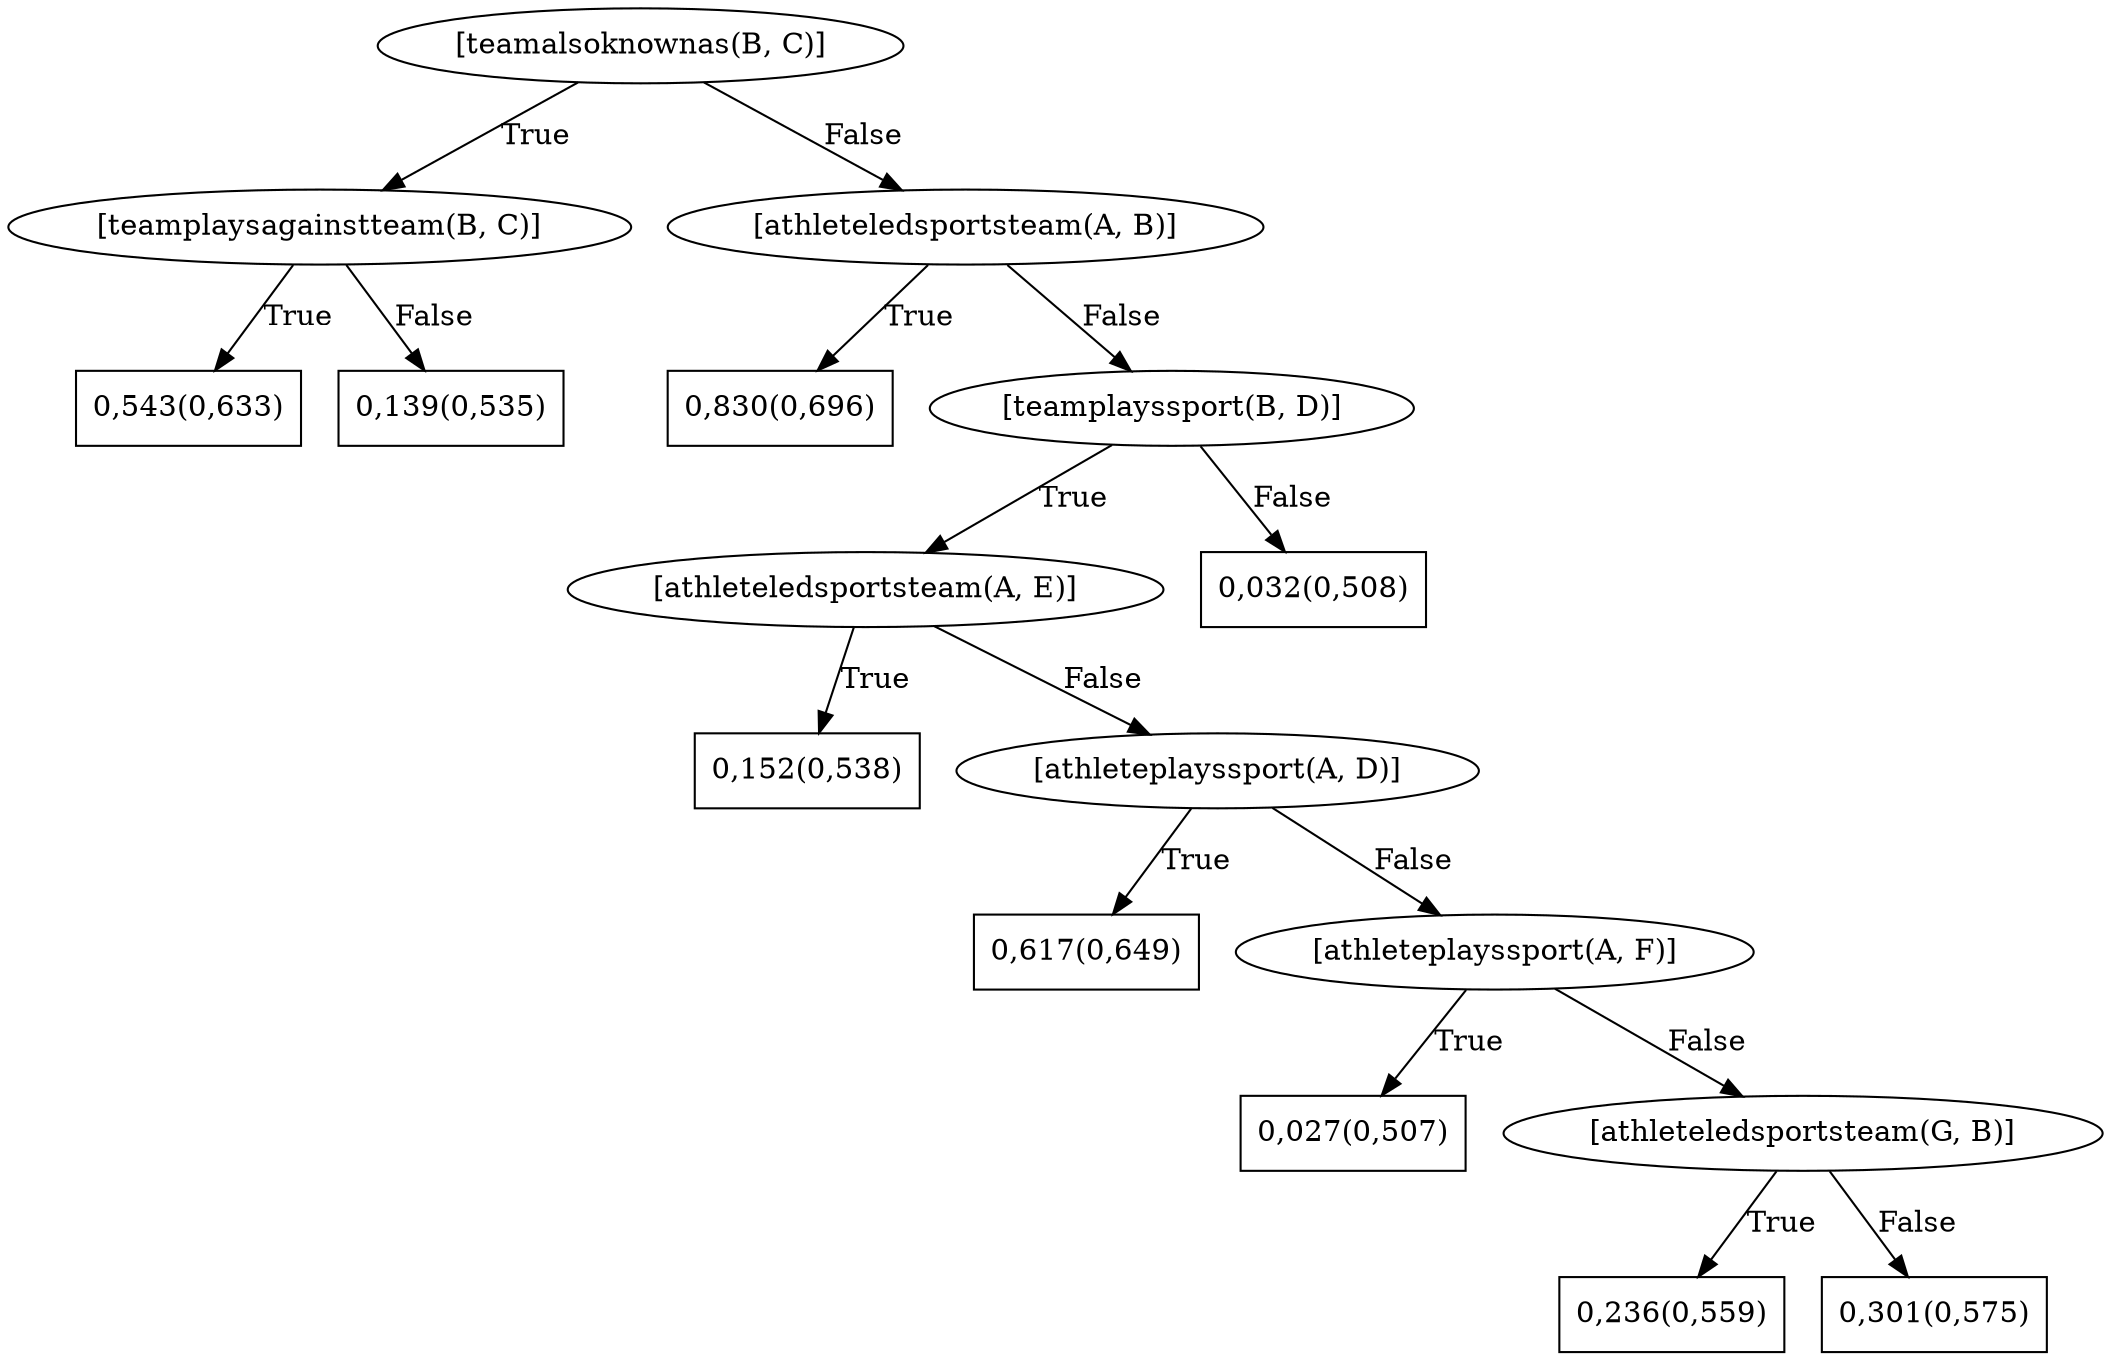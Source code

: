 digraph G{ 
1[label = "[teamalsoknownas(B, C)]"];
1 -> 2[label="True"];
1 -> 3[label="False"];
2[label = "[teamplaysagainstteam(B, C)]"];
2 -> 4[label="True"];
2 -> 5[label="False"];
4[shape = box,label = "0,543(0,633)"];
5[shape = box,label = "0,139(0,535)"];
3[label = "[athleteledsportsteam(A, B)]"];
3 -> 6[label="True"];
3 -> 7[label="False"];
6[shape = box,label = "0,830(0,696)"];
7[label = "[teamplayssport(B, D)]"];
7 -> 8[label="True"];
7 -> 9[label="False"];
8[label = "[athleteledsportsteam(A, E)]"];
8 -> 10[label="True"];
8 -> 11[label="False"];
10[shape = box,label = "0,152(0,538)"];
11[label = "[athleteplayssport(A, D)]"];
11 -> 12[label="True"];
11 -> 13[label="False"];
12[shape = box,label = "0,617(0,649)"];
13[label = "[athleteplayssport(A, F)]"];
13 -> 14[label="True"];
13 -> 15[label="False"];
14[shape = box,label = "0,027(0,507)"];
15[label = "[athleteledsportsteam(G, B)]"];
15 -> 16[label="True"];
15 -> 17[label="False"];
16[shape = box,label = "0,236(0,559)"];
17[shape = box,label = "0,301(0,575)"];
9[shape = box,label = "0,032(0,508)"];
}
